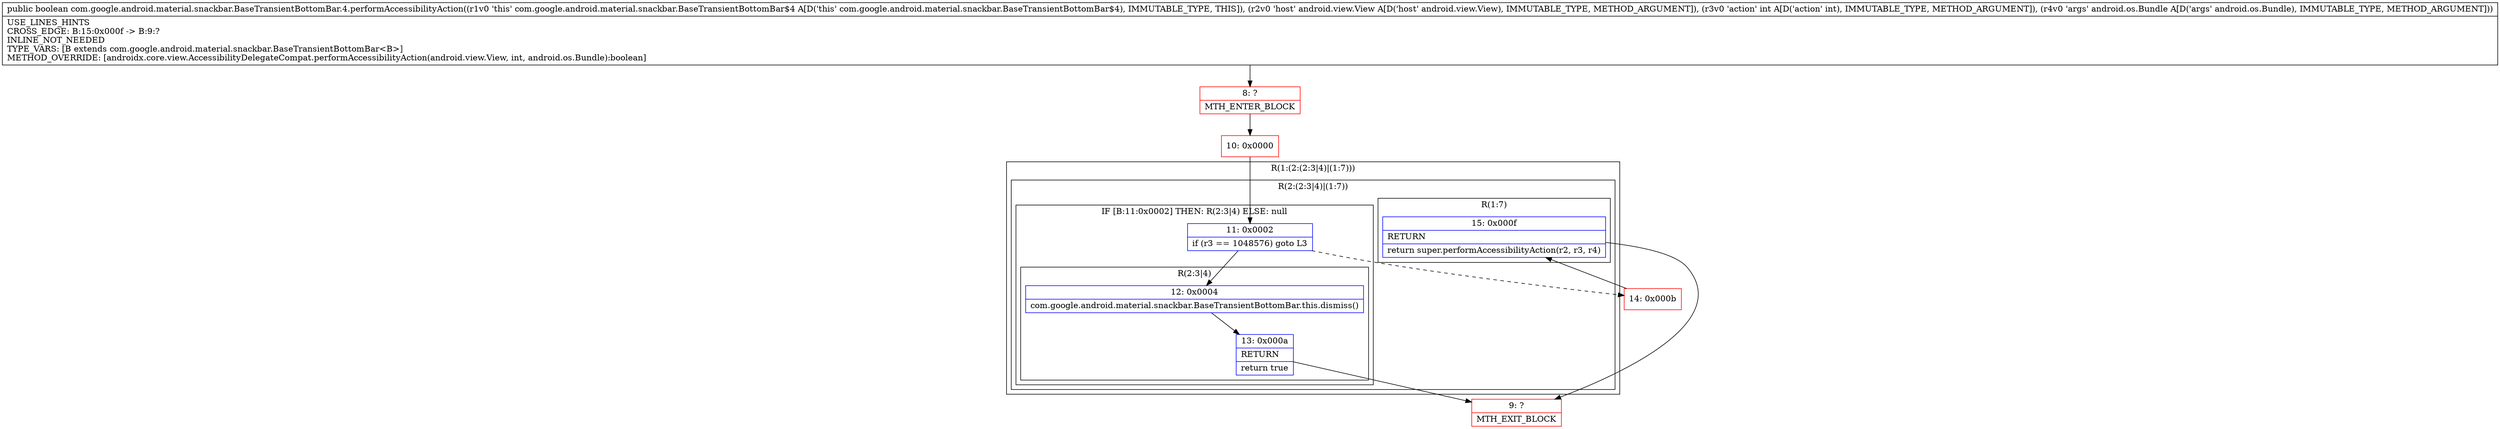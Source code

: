 digraph "CFG forcom.google.android.material.snackbar.BaseTransientBottomBar.4.performAccessibilityAction(Landroid\/view\/View;ILandroid\/os\/Bundle;)Z" {
subgraph cluster_Region_1316307299 {
label = "R(1:(2:(2:3|4)|(1:7)))";
node [shape=record,color=blue];
subgraph cluster_Region_2081343933 {
label = "R(2:(2:3|4)|(1:7))";
node [shape=record,color=blue];
subgraph cluster_IfRegion_311446376 {
label = "IF [B:11:0x0002] THEN: R(2:3|4) ELSE: null";
node [shape=record,color=blue];
Node_11 [shape=record,label="{11\:\ 0x0002|if (r3 == 1048576) goto L3\l}"];
subgraph cluster_Region_1642770311 {
label = "R(2:3|4)";
node [shape=record,color=blue];
Node_12 [shape=record,label="{12\:\ 0x0004|com.google.android.material.snackbar.BaseTransientBottomBar.this.dismiss()\l}"];
Node_13 [shape=record,label="{13\:\ 0x000a|RETURN\l|return true\l}"];
}
}
subgraph cluster_Region_99648640 {
label = "R(1:7)";
node [shape=record,color=blue];
Node_15 [shape=record,label="{15\:\ 0x000f|RETURN\l|return super.performAccessibilityAction(r2, r3, r4)\l}"];
}
}
}
Node_8 [shape=record,color=red,label="{8\:\ ?|MTH_ENTER_BLOCK\l}"];
Node_10 [shape=record,color=red,label="{10\:\ 0x0000}"];
Node_9 [shape=record,color=red,label="{9\:\ ?|MTH_EXIT_BLOCK\l}"];
Node_14 [shape=record,color=red,label="{14\:\ 0x000b}"];
MethodNode[shape=record,label="{public boolean com.google.android.material.snackbar.BaseTransientBottomBar.4.performAccessibilityAction((r1v0 'this' com.google.android.material.snackbar.BaseTransientBottomBar$4 A[D('this' com.google.android.material.snackbar.BaseTransientBottomBar$4), IMMUTABLE_TYPE, THIS]), (r2v0 'host' android.view.View A[D('host' android.view.View), IMMUTABLE_TYPE, METHOD_ARGUMENT]), (r3v0 'action' int A[D('action' int), IMMUTABLE_TYPE, METHOD_ARGUMENT]), (r4v0 'args' android.os.Bundle A[D('args' android.os.Bundle), IMMUTABLE_TYPE, METHOD_ARGUMENT]))  | USE_LINES_HINTS\lCROSS_EDGE: B:15:0x000f \-\> B:9:?\lINLINE_NOT_NEEDED\lTYPE_VARS: [B extends com.google.android.material.snackbar.BaseTransientBottomBar\<B\>]\lMETHOD_OVERRIDE: [androidx.core.view.AccessibilityDelegateCompat.performAccessibilityAction(android.view.View, int, android.os.Bundle):boolean]\l}"];
MethodNode -> Node_8;Node_11 -> Node_12;
Node_11 -> Node_14[style=dashed];
Node_12 -> Node_13;
Node_13 -> Node_9;
Node_15 -> Node_9;
Node_8 -> Node_10;
Node_10 -> Node_11;
Node_14 -> Node_15;
}


